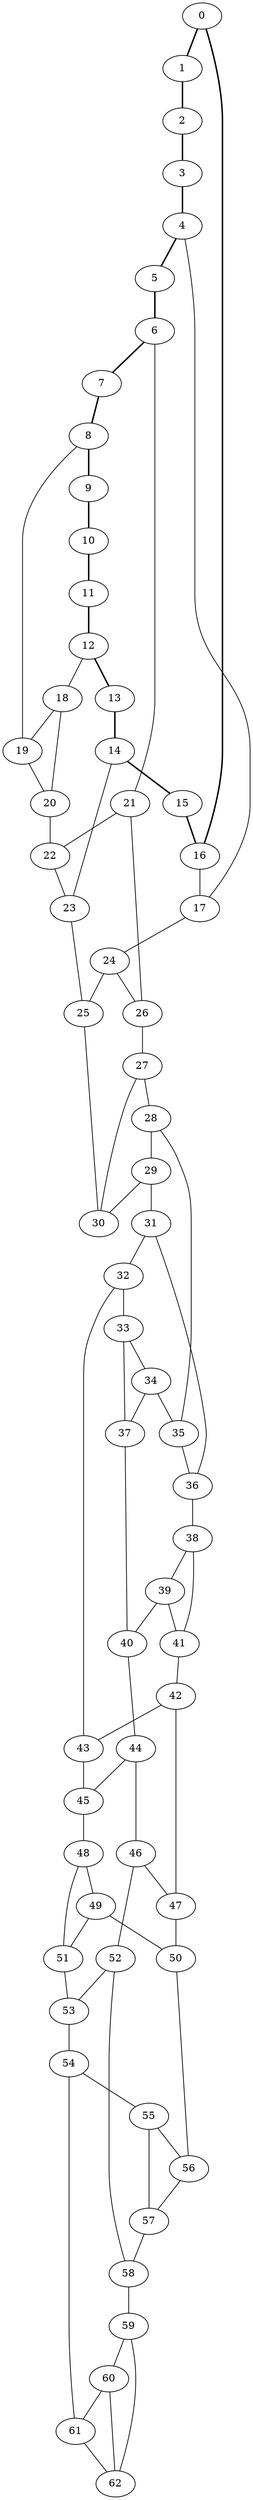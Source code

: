 //Inside of this graph isn't 3-connected
graph G {
0 [ pos = " 15.50,0.00!" ];
0 -- 1[style=bold];
0 -- 16[style=bold];
1 [ pos = " 14.45,5.60!" ];
1 -- 2[style=bold];
2 [ pos = " 11.45,10.44!" ];
2 -- 3[style=bold];
3 [ pos = " 6.91,13.88!" ];
3 -- 4[style=bold];
4 [ pos = " 1.43,15.43!" ];
4 -- 5[style=bold];
4 -- 17;
5 [ pos = " -4.24,14.91!" ];
5 -- 6[style=bold];
6 [ pos = " -9.34,12.37!" ];
6 -- 7[style=bold];
6 -- 21;
7 [ pos = " -13.18,8.16!" ];
7 -- 8[style=bold];
8 [ pos = " -15.24,2.85!" ];
8 -- 9[style=bold];
8 -- 19;
9 [ pos = " -15.24,-2.85!" ];
9 -- 10[style=bold];
10 [ pos = " -13.18,-8.16!" ];
10 -- 11[style=bold];
11 [ pos = " -9.34,-12.37!" ];
11 -- 12[style=bold];
12 [ pos = " -4.24,-14.91!" ];
12 -- 13[style=bold];
12 -- 18;
13 [ pos = " 1.43,-15.43!" ];
13 -- 14[style=bold];
14 [ pos = " 6.91,-13.88!" ];
14 -- 15[style=bold];
14 -- 23;
15 [ pos = " 11.45,-10.44!" ];
15 -- 16[style=bold];
16 [ pos = " 14.45,-5.60!" ];
16 -- 17;
17 -- 24;
18 -- 19;
18 -- 20;
19 -- 20;
20 -- 22;
21 -- 22;
21 -- 26;
22 -- 23;
23 -- 25;
24 -- 25;
24 -- 26;
25 -- 30;
26 -- 27;
27 -- 28;
27 -- 30;
28 -- 29;
28 -- 35;
29 -- 30;
29 -- 31;
31 -- 32;
31 -- 36;
32 -- 33;
32 -- 43;
33 -- 34;
33 -- 37;
34 -- 35;
34 -- 37;
35 -- 36;
36 -- 38;
37 -- 40;
38 -- 39;
38 -- 41;
39 -- 40;
39 -- 41;
40 -- 44;
41 -- 42;
42 -- 43;
42 -- 47;
43 -- 45;
44 -- 45;
44 -- 46;
45 -- 48;
46 -- 47;
46 -- 52;
47 -- 50;
48 -- 49;
48 -- 51;
49 -- 50;
49 -- 51;
50 -- 56;
51 -- 53;
52 -- 53;
52 -- 58;
53 -- 54;
54 -- 55;
54 -- 61;
55 -- 56;
55 -- 57;
56 -- 57;
57 -- 58;
58 -- 59;
59 -- 60;
59 -- 62;
60 -- 61;
60 -- 62;
61 -- 62;
}
